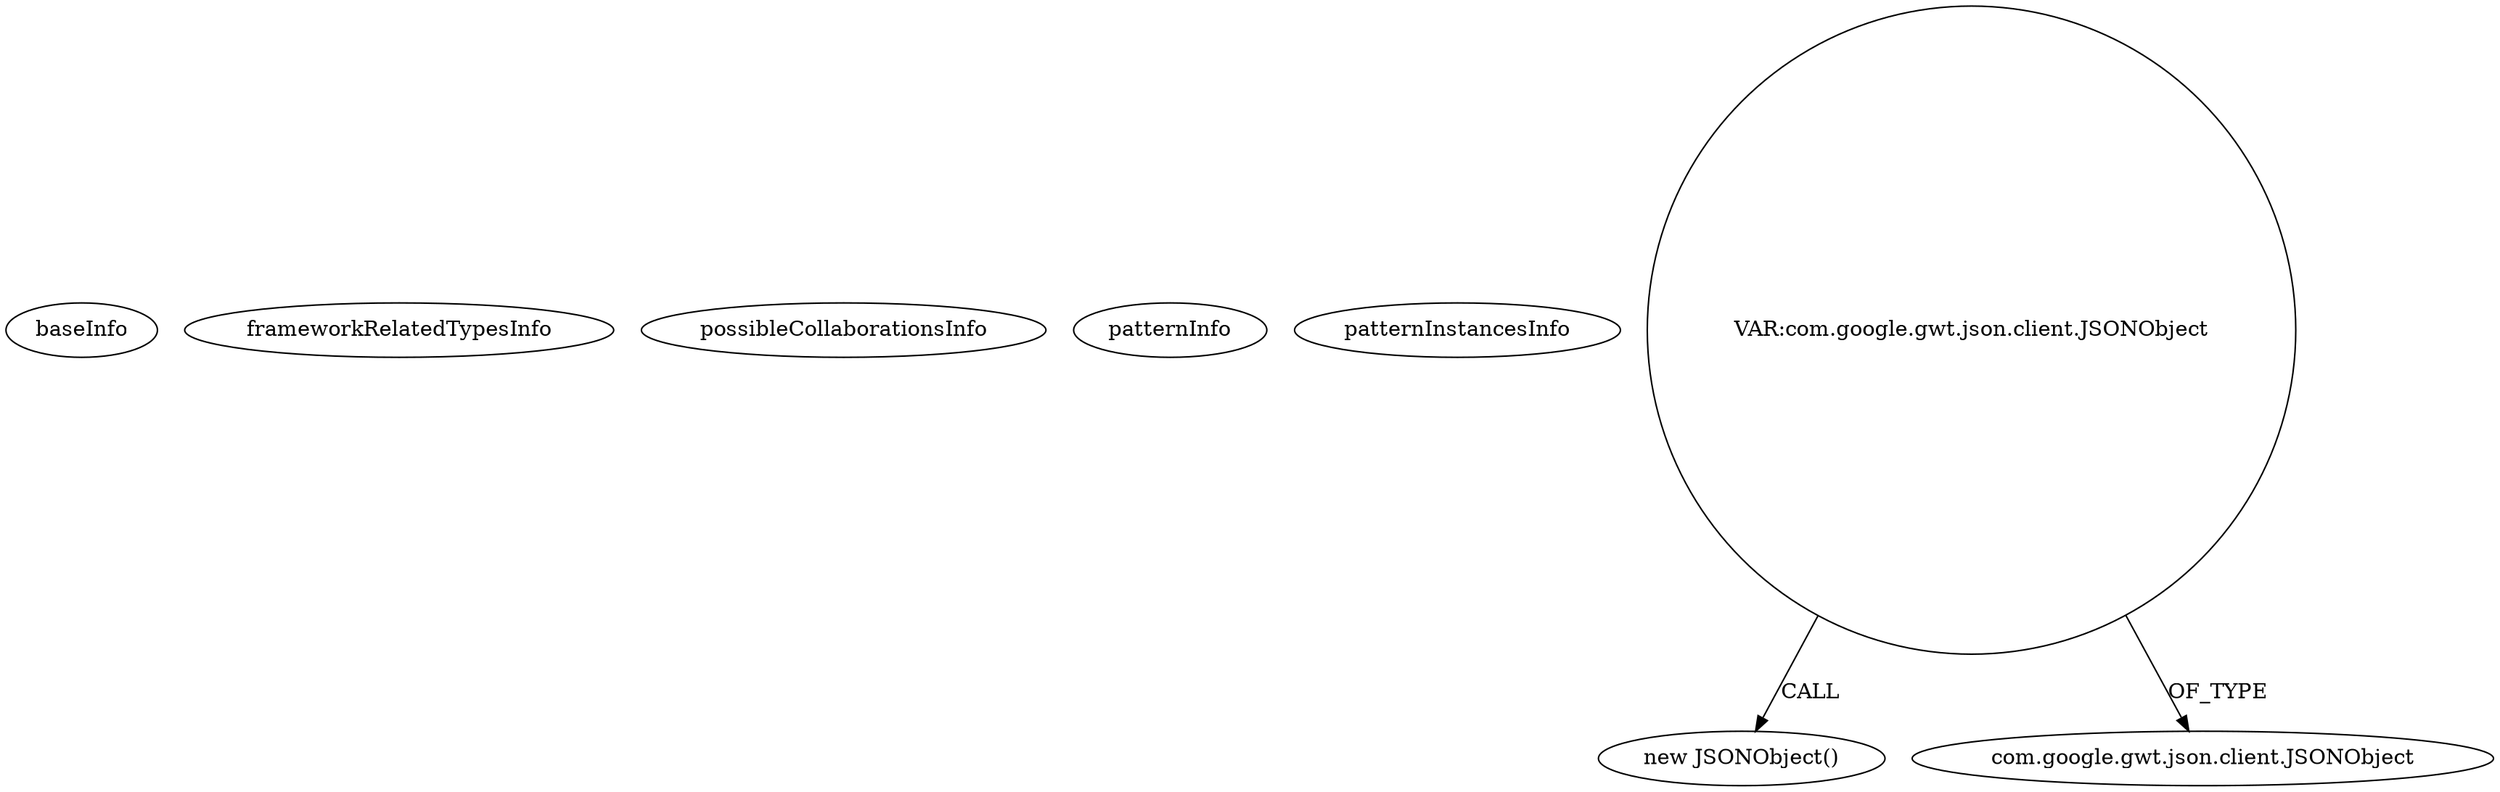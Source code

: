 digraph {
baseInfo[graphId=1453,category="pattern",isAnonymous=false,possibleRelation=false]
frameworkRelatedTypesInfo[]
possibleCollaborationsInfo[]
patternInfo[frequency=2.0,patternRootClient=null]
patternInstancesInfo[0="neilsh-gwtfb~/neilsh-gwtfb/gwtfb-master/GwtFB/src/com/gwtfb/client/LogCallback.java~LogCallback~4132",1="neilsh-gwtfb~/neilsh-gwtfb/gwtfb-master/GwtFB/src/com/gwtfb/client/UserInfoViewController.java~UserInfoViewController~4138"]
9[label="new JSONObject()",vertexType="CONSTRUCTOR_CALL",isFrameworkType=false]
10[label="VAR:com.google.gwt.json.client.JSONObject",vertexType="VARIABLE_EXPRESION",isFrameworkType=false,shape=circle]
11[label="com.google.gwt.json.client.JSONObject",vertexType="FRAMEWORK_CLASS_TYPE",isFrameworkType=false]
10->9[label="CALL"]
10->11[label="OF_TYPE"]
}
